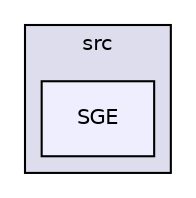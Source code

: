 digraph "/Users/kbladin/Documents/C++projects/curl_noise/src/SGE" {
  compound=true
  node [ fontsize="10", fontname="Helvetica"];
  edge [ labelfontsize="10", labelfontname="Helvetica"];
  subgraph clusterdir_ac726a359d5c01fdcc1d07732c8b1100 {
    graph [ bgcolor="#ddddee", pencolor="black", label="src" fontname="Helvetica", fontsize="10", URL="dir_ac726a359d5c01fdcc1d07732c8b1100.html"]
  dir_d4b3b66f1ef24dd618c5bc035c2839fe [shape=box, label="SGE", style="filled", fillcolor="#eeeeff", pencolor="black", URL="dir_d4b3b66f1ef24dd618c5bc035c2839fe.html"];
  }
}
